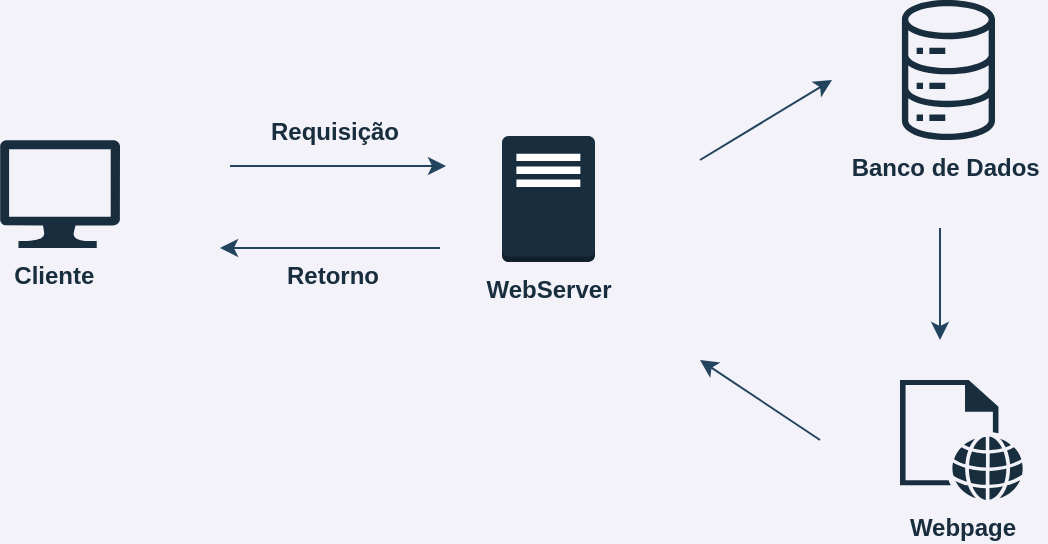 <mxfile version="24.2.3" type="github">
  <diagram id="C5RBs43oDa-KdzZeNtuy" name="Page-1">
    <mxGraphModel dx="880" dy="468" grid="0" gridSize="10" guides="1" tooltips="1" connect="1" arrows="1" fold="1" page="1" pageScale="1" pageWidth="827" pageHeight="1169" background="#F2F2F8" math="0" shadow="0">
      <root>
        <mxCell id="WIyWlLk6GJQsqaUBKTNV-0" />
        <mxCell id="WIyWlLk6GJQsqaUBKTNV-1" parent="WIyWlLk6GJQsqaUBKTNV-0" />
        <mxCell id="hx6OI2d14BZoRlE4UBTM-40" value="" style="group" vertex="1" connectable="0" parent="WIyWlLk6GJQsqaUBKTNV-1">
          <mxGeometry x="152" y="89" width="511.54" height="250" as="geometry" />
        </mxCell>
        <mxCell id="hx6OI2d14BZoRlE4UBTM-2" value="&lt;b&gt;&lt;font color=&quot;#182e3e&quot;&gt;Cliente&amp;nbsp;&amp;nbsp;&lt;/font&gt;&lt;/b&gt;" style="sketch=0;aspect=fixed;pointerEvents=1;shadow=0;dashed=0;html=1;strokeColor=none;labelPosition=center;verticalLabelPosition=bottom;verticalAlign=top;align=center;fillColor=#182E3E;shape=mxgraph.azure.computer;labelBackgroundColor=none;fontColor=#FFFFFF;" vertex="1" parent="hx6OI2d14BZoRlE4UBTM-40">
          <mxGeometry y="70" width="60" height="54" as="geometry" />
        </mxCell>
        <mxCell id="hx6OI2d14BZoRlE4UBTM-9" value="" style="endArrow=classic;html=1;rounded=0;labelBackgroundColor=none;strokeColor=#23445D;fontColor=default;" edge="1" parent="hx6OI2d14BZoRlE4UBTM-40">
          <mxGeometry width="50" height="50" relative="1" as="geometry">
            <mxPoint x="220" y="124" as="sourcePoint" />
            <mxPoint x="110" y="124" as="targetPoint" />
          </mxGeometry>
        </mxCell>
        <mxCell id="hx6OI2d14BZoRlE4UBTM-37" value="Retorno" style="edgeLabel;html=1;align=center;verticalAlign=middle;resizable=0;points=[];strokeColor=#FFFFFF;fontColor=#182E3E;fillColor=#182E3E;labelBackgroundColor=#F2F2F8;fontStyle=1;fontSize=12;" vertex="1" connectable="0" parent="hx6OI2d14BZoRlE4UBTM-9">
          <mxGeometry x="0.054" relative="1" as="geometry">
            <mxPoint x="4" y="14" as="offset" />
          </mxGeometry>
        </mxCell>
        <mxCell id="hx6OI2d14BZoRlE4UBTM-13" value="&lt;font style=&quot;&quot; color=&quot;#182e3e&quot;&gt;&lt;b&gt;Banco de Dados&amp;nbsp;&lt;/b&gt;&lt;/font&gt;" style="sketch=0;outlineConnect=0;fontColor=#FFFFFF;fillColor=#182E3E;strokeColor=none;dashed=0;verticalLabelPosition=bottom;verticalAlign=top;align=center;html=1;fontSize=12;fontStyle=0;aspect=fixed;pointerEvents=1;shape=mxgraph.aws4.iot_analytics_data_store;labelBackgroundColor=none;" vertex="1" parent="hx6OI2d14BZoRlE4UBTM-40">
          <mxGeometry x="450" width="48.46" height="70" as="geometry" />
        </mxCell>
        <mxCell id="hx6OI2d14BZoRlE4UBTM-15" value="&lt;font style=&quot;&quot; color=&quot;#182e3e&quot;&gt;&lt;b&gt;Webpage&lt;/b&gt;&lt;/font&gt;" style="sketch=0;pointerEvents=1;shadow=0;dashed=0;html=1;strokeColor=none;fillColor=#182E3E;labelPosition=center;verticalLabelPosition=bottom;verticalAlign=top;outlineConnect=0;align=center;shape=mxgraph.office.concepts.web_page;labelBackgroundColor=none;fontColor=#FFFFFF;" vertex="1" parent="hx6OI2d14BZoRlE4UBTM-40">
          <mxGeometry x="450" y="190" width="61.54" height="60" as="geometry" />
        </mxCell>
        <mxCell id="hx6OI2d14BZoRlE4UBTM-16" value="" style="endArrow=classic;html=1;rounded=0;labelBackgroundColor=none;strokeColor=#23445D;fontColor=default;" edge="1" parent="hx6OI2d14BZoRlE4UBTM-40">
          <mxGeometry width="50" height="50" relative="1" as="geometry">
            <mxPoint x="350" y="80" as="sourcePoint" />
            <mxPoint x="416" y="40" as="targetPoint" />
          </mxGeometry>
        </mxCell>
        <mxCell id="hx6OI2d14BZoRlE4UBTM-17" value="" style="endArrow=classic;html=1;rounded=0;labelBackgroundColor=none;strokeColor=#23445D;fontColor=default;" edge="1" parent="hx6OI2d14BZoRlE4UBTM-40">
          <mxGeometry width="50" height="50" relative="1" as="geometry">
            <mxPoint x="410" y="220" as="sourcePoint" />
            <mxPoint x="350" y="180" as="targetPoint" />
          </mxGeometry>
        </mxCell>
        <mxCell id="hx6OI2d14BZoRlE4UBTM-25" style="edgeStyle=orthogonalEdgeStyle;rounded=0;orthogonalLoop=1;jettySize=auto;html=1;exitX=0.5;exitY=1;exitDx=0;exitDy=0;exitPerimeter=0;labelBackgroundColor=none;strokeColor=#23445D;fontColor=default;" edge="1" parent="hx6OI2d14BZoRlE4UBTM-40">
          <mxGeometry relative="1" as="geometry">
            <mxPoint x="510" y="54.44" as="sourcePoint" />
            <mxPoint x="510" y="54.44" as="targetPoint" />
          </mxGeometry>
        </mxCell>
        <mxCell id="hx6OI2d14BZoRlE4UBTM-34" value="&lt;font color=&quot;#182e3e&quot;&gt;&lt;b&gt;WebServer&lt;/b&gt;&lt;/font&gt;" style="outlineConnect=0;dashed=0;verticalLabelPosition=bottom;verticalAlign=top;align=center;html=1;shape=mxgraph.aws3.traditional_server;fillColor=#182E3E;strokeColor=#FFFFFF;fontColor=#FFFFFF;labelBackgroundColor=none;" vertex="1" parent="hx6OI2d14BZoRlE4UBTM-40">
          <mxGeometry x="251" y="68" width="46.5" height="63" as="geometry" />
        </mxCell>
        <mxCell id="hx6OI2d14BZoRlE4UBTM-36" value="" style="endArrow=classic;html=1;rounded=0;strokeColor=#23445D;labelBackgroundColor=none;fontColor=default;" edge="1" parent="hx6OI2d14BZoRlE4UBTM-40">
          <mxGeometry width="50" height="50" relative="1" as="geometry">
            <mxPoint x="115" y="83" as="sourcePoint" />
            <mxPoint x="223" y="83" as="targetPoint" />
          </mxGeometry>
        </mxCell>
        <mxCell id="hx6OI2d14BZoRlE4UBTM-38" value="Requisição" style="edgeLabel;html=1;align=center;verticalAlign=middle;resizable=0;points=[];strokeColor=#FFFFFF;fontColor=#182E3E;fillColor=#182E3E;labelBackgroundColor=#F2F2F8;fontStyle=1;fontSize=12;" vertex="1" connectable="0" parent="hx6OI2d14BZoRlE4UBTM-40">
          <mxGeometry x="166" y="66" as="geometry">
            <mxPoint x="1" as="offset" />
          </mxGeometry>
        </mxCell>
        <mxCell id="hx6OI2d14BZoRlE4UBTM-39" value="" style="endArrow=classic;html=1;rounded=0;labelBackgroundColor=none;strokeColor=#23445D;fontColor=default;" edge="1" parent="hx6OI2d14BZoRlE4UBTM-40">
          <mxGeometry width="50" height="50" relative="1" as="geometry">
            <mxPoint x="470" y="114" as="sourcePoint" />
            <mxPoint x="470" y="170" as="targetPoint" />
          </mxGeometry>
        </mxCell>
      </root>
    </mxGraphModel>
  </diagram>
</mxfile>
